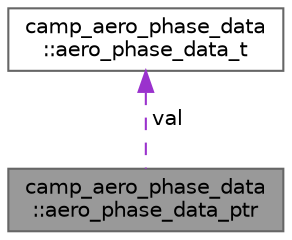 digraph "camp_aero_phase_data::aero_phase_data_ptr"
{
 // LATEX_PDF_SIZE
  bgcolor="transparent";
  edge [fontname=Helvetica,fontsize=10,labelfontname=Helvetica,labelfontsize=10];
  node [fontname=Helvetica,fontsize=10,shape=box,height=0.2,width=0.4];
  Node1 [label="camp_aero_phase_data\l::aero_phase_data_ptr",height=0.2,width=0.4,color="gray40", fillcolor="grey60", style="filled", fontcolor="black",tooltip="Pointer type for building arrays."];
  Node2 -> Node1 [dir="back",color="darkorchid3",style="dashed",label=" val" ];
  Node2 [label="camp_aero_phase_data\l::aero_phase_data_t",height=0.2,width=0.4,color="gray40", fillcolor="white", style="filled",URL="$structcamp__aero__phase__data_1_1aero__phase__data__t.html",tooltip="Aerosol phase data type."];
}

